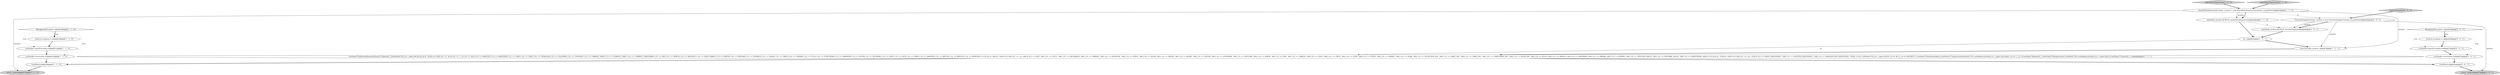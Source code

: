 digraph {
8 [style = filled, label = "_errHandler.recover(this,re)@@@32@@@['1', '1', '0']", fillcolor = white, shape = ellipse image = "AAA0AAABBB1BBB"];
16 [style = filled, label = "enterRule(_localctx,84,RULE_functionTemplate)@@@4@@@['0', '0', '1']", fillcolor = white, shape = ellipse image = "AAA0AAABBB3BBB"];
3 [style = filled, label = "{setState(722)functionName()setState(723)match(T__0)setState(735)_la = _input.LA(1)if ((((_la) & ~0x3f) == 0 && ((1L << _la) & ((1L << T__0) | (1L << ALL) | (1L << ANALYZE) | (1L << ANALYZED) | (1L << CASE) | (1L << CAST) | (1L << CATALOGS) | (1L << COLUMNS) | (1L << CONVERT) | (1L << CURRENT_DATE) | (1L << CURRENT_TIME) | (1L << CURRENT_TIMESTAMP) | (1L << DAY) | (1L << DEBUG) | (1L << DISTINCT) | (1L << EXECUTABLE) | (1L << EXISTS) | (1L << EXPLAIN) | (1L << EXTRACT) | (1L << FALSE) | (1L << FIRST) | (1L << FORMAT) | (1L << FULL) | (1L << FUNCTIONS) | (1L << GRAPHVIZ) | (1L << HOUR) | (1L << INTERVAL) | (1L << LAST) | (1L << LEFT) | (1L << LIMIT) | (1L << MAPPED) | (1L << MATCH) | (1L << MINUTE) | (1L << MONTH))) != 0) || ((((_la - 66)) & ~0x3f) == 0 && ((1L << (_la - 66)) & ((1L << (NOT - 66)) | (1L << (NULL - 66)) | (1L << (OPTIMIZED - 66)) | (1L << (PARSED - 66)) | (1L << (PHYSICAL - 66)) | (1L << (PIVOT - 66)) | (1L << (PLAN - 66)) | (1L << (RIGHT - 66)) | (1L << (RLIKE - 66)) | (1L << (QUERY - 66)) | (1L << (SCHEMAS - 66)) | (1L << (SECOND - 66)) | (1L << (SHOW - 66)) | (1L << (SYS - 66)) | (1L << (TABLES - 66)) | (1L << (TEXT - 66)) | (1L << (TRUE - 66)) | (1L << (TYPE - 66)) | (1L << (TYPES - 66)) | (1L << (VERIFY - 66)) | (1L << (YEAR - 66)) | (1L << (FUNCTION_ESC - 66)) | (1L << (DATE_ESC - 66)) | (1L << (TIME_ESC - 66)) | (1L << (TIMESTAMP_ESC - 66)) | (1L << (GUID_ESC - 66)) | (1L << (PLUS - 66)) | (1L << (MINUS - 66)) | (1L << (ASTERISK - 66)) | (1L << (PARAM - 66)) | (1L << (STRING - 66)) | (1L << (INTEGER_VALUE - 66)) | (1L << (DECIMAL_VALUE - 66)) | (1L << (IDENTIFIER - 66)))) != 0) || ((((_la - 130)) & ~0x3f) == 0 && ((1L << (_la - 130)) & ((1L << (DIGIT_IDENTIFIER - 130)) | (1L << (QUOTED_IDENTIFIER - 130)) | (1L << (BACKQUOTED_IDENTIFIER - 130)))) != 0)) {{setState(725)_la = _input.LA(1)if (_la == ALL || _la == DISTINCT) {{setState(724)setQuantifier()}}setState(727)expression()setState(732)_errHandler.sync(this)_la = _input.LA(1)while (_la == T__2) {{{setState(728)match(T__2)setState(729)expression()}}setState(734)_errHandler.sync(this)_la = _input.LA(1)}}}setState(737)match(T__1)}@@@8@@@['1', '1', '1']", fillcolor = white, shape = ellipse image = "AAA0AAABBB1BBB"];
14 [style = filled, label = "{exitRule()}@@@54@@@['0', '0', '1']", fillcolor = white, shape = ellipse image = "AAA0AAABBB3BBB"];
5 [style = filled, label = "enterRule(_localctx,48,RULE_namedValueExpression)@@@4@@@['1', '1', '0']", fillcolor = white, shape = ellipse image = "AAA0AAABBB1BBB"];
21 [style = filled, label = "FunctionTemplateContext _localctx = new FunctionTemplateContext(_ctx,getState())@@@3@@@['0', '0', '1']", fillcolor = white, shape = ellipse image = "AAA0AAABBB3BBB"];
1 [style = filled, label = "namedValueExpression['1', '0', '0']", fillcolor = lightgray, shape = diamond image = "AAA0AAABBB1BBB"];
4 [style = filled, label = "return _localctx@@@37@@@['1', '1', '0']", fillcolor = lightgray, shape = ellipse image = "AAA0AAABBB1BBB"];
0 [style = filled, label = "_localctx.exception = re@@@30@@@['1', '1', '0']", fillcolor = white, shape = ellipse image = "AAA0AAABBB1BBB"];
13 [style = filled, label = "return _localctx@@@57@@@['0', '0', '1']", fillcolor = lightgray, shape = ellipse image = "AAA0AAABBB3BBB"];
2 [style = filled, label = "NamedValueExpressionContext _localctx = new NamedValueExpressionContext(_ctx,getState())@@@3@@@['1', '1', '0']", fillcolor = white, shape = ellipse image = "AAA0AAABBB1BBB"];
9 [style = filled, label = "{exitRule()}@@@34@@@['1', '1', '0']", fillcolor = white, shape = ellipse image = "AAA0AAABBB1BBB"];
10 [style = filled, label = "int _la@@@5@@@['1', '1', '1']", fillcolor = white, shape = ellipse image = "AAA0AAABBB1BBB"];
15 [style = filled, label = "_errHandler.recover(this,re)@@@52@@@['0', '0', '1']", fillcolor = white, shape = ellipse image = "AAA0AAABBB3BBB"];
7 [style = filled, label = "RecognitionException re@@@29@@@['1', '1', '0']", fillcolor = white, shape = diamond image = "AAA0AAABBB1BBB"];
17 [style = filled, label = "RecognitionException re@@@49@@@['0', '0', '1']", fillcolor = white, shape = diamond image = "AAA0AAABBB3BBB"];
11 [style = filled, label = "_errHandler.reportError(this,re)@@@31@@@['1', '1', '0']", fillcolor = white, shape = ellipse image = "AAA0AAABBB1BBB"];
18 [style = filled, label = "_localctx.exception = re@@@50@@@['0', '0', '1']", fillcolor = white, shape = ellipse image = "AAA0AAABBB3BBB"];
6 [style = filled, label = "enterOuterAlt(_localctx,1)@@@7@@@['1', '1', '1']", fillcolor = white, shape = ellipse image = "AAA0AAABBB1BBB"];
12 [style = filled, label = "namedValueExpression['0', '1', '0']", fillcolor = lightgray, shape = diamond image = "AAA0AAABBB2BBB"];
19 [style = filled, label = "functionTemplate['0', '0', '1']", fillcolor = lightgray, shape = diamond image = "AAA0AAABBB3BBB"];
20 [style = filled, label = "_errHandler.reportError(this,re)@@@51@@@['0', '0', '1']", fillcolor = white, shape = ellipse image = "AAA0AAABBB3BBB"];
17->18 [style = dotted, label="true"];
5->16 [style = dashed, label="0"];
3->14 [style = bold, label=""];
2->4 [style = solid, label="_localctx"];
8->9 [style = bold, label=""];
18->20 [style = bold, label=""];
10->6 [style = bold, label=""];
9->4 [style = bold, label=""];
2->5 [style = bold, label=""];
10->3 [style = solid, label="_la"];
7->8 [style = dotted, label="true"];
12->2 [style = bold, label=""];
21->16 [style = bold, label=""];
20->15 [style = bold, label=""];
21->6 [style = solid, label="_localctx"];
14->13 [style = bold, label=""];
21->16 [style = solid, label="_localctx"];
5->10 [style = bold, label=""];
0->11 [style = bold, label=""];
16->10 [style = bold, label=""];
7->11 [style = dotted, label="true"];
2->5 [style = solid, label="_localctx"];
19->21 [style = bold, label=""];
17->15 [style = dotted, label="true"];
21->13 [style = solid, label="_localctx"];
15->14 [style = bold, label=""];
11->8 [style = bold, label=""];
17->20 [style = dotted, label="true"];
3->9 [style = bold, label=""];
7->0 [style = bold, label=""];
6->3 [style = bold, label=""];
2->6 [style = solid, label="_localctx"];
2->21 [style = dashed, label="0"];
7->0 [style = dotted, label="true"];
1->2 [style = bold, label=""];
17->18 [style = bold, label=""];
}

